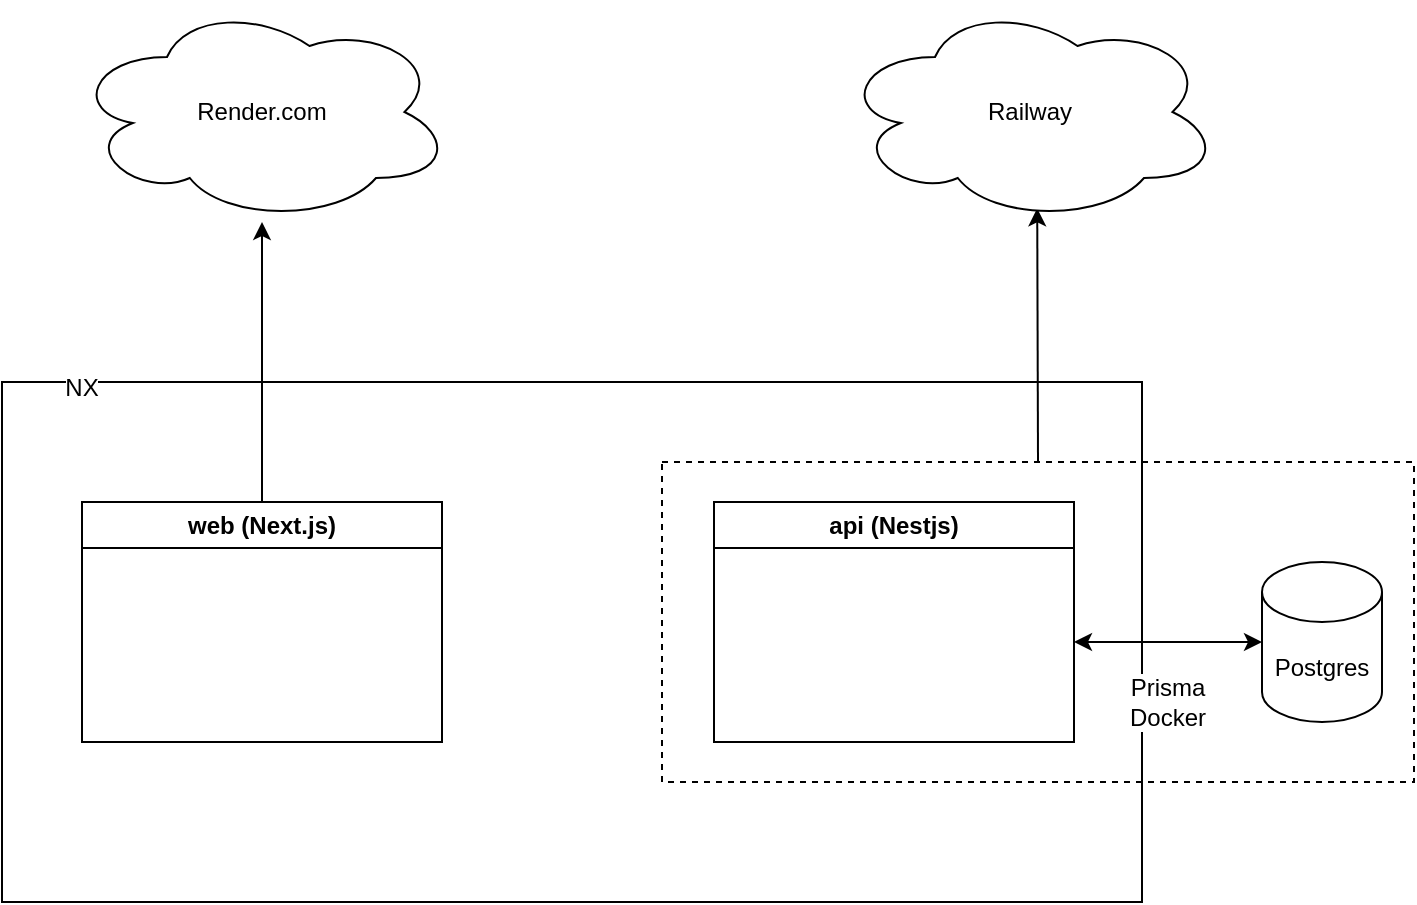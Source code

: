 <mxfile>
    <diagram id="T6wRg1R_UVVfDn9gkbCJ" name="ページ1">
        <mxGraphModel dx="1023" dy="725" grid="1" gridSize="10" guides="1" tooltips="1" connect="1" arrows="1" fold="1" page="1" pageScale="1" pageWidth="827" pageHeight="1169" background="none" math="0" shadow="0">
            <root>
                <mxCell id="0"/>
                <mxCell id="1" parent="0"/>
                <mxCell id="17" value="" style="whiteSpace=wrap;html=1;fillColor=none;dashed=1;" vertex="1" parent="1">
                    <mxGeometry x="400" y="330" width="376" height="160" as="geometry"/>
                </mxCell>
                <mxCell id="19" value="" style="whiteSpace=wrap;html=1;fillColor=none;" vertex="1" parent="1">
                    <mxGeometry x="70" y="290" width="570" height="260" as="geometry"/>
                </mxCell>
                <mxCell id="21" style="edgeStyle=none;html=1;exitX=0.5;exitY=0;exitDx=0;exitDy=0;" edge="1" parent="1" source="8" target="12">
                    <mxGeometry relative="1" as="geometry"/>
                </mxCell>
                <mxCell id="8" value="web (Next.js)" style="swimlane;whiteSpace=wrap;html=1;" vertex="1" parent="1">
                    <mxGeometry x="110" y="350" width="180" height="120" as="geometry">
                        <mxRectangle x="120" y="240" width="120" height="30" as="alternateBounds"/>
                    </mxGeometry>
                </mxCell>
                <mxCell id="12" value="Render.com" style="ellipse;shape=cloud;whiteSpace=wrap;html=1;" vertex="1" parent="1">
                    <mxGeometry x="105" y="100" width="190" height="110" as="geometry"/>
                </mxCell>
                <mxCell id="13" value="Postgres" style="shape=cylinder3;whiteSpace=wrap;html=1;boundedLbl=1;backgroundOutline=1;size=15;" vertex="1" parent="1">
                    <mxGeometry x="700" y="380" width="60" height="80" as="geometry"/>
                </mxCell>
                <mxCell id="14" value="api (Nestjs)" style="swimlane;whiteSpace=wrap;html=1;" vertex="1" parent="1">
                    <mxGeometry x="426" y="350" width="180" height="120" as="geometry">
                        <mxRectangle x="120" y="240" width="120" height="30" as="alternateBounds"/>
                    </mxGeometry>
                </mxCell>
                <mxCell id="15" value="" style="endArrow=classic;startArrow=classic;html=1;entryX=0;entryY=0.5;entryDx=0;entryDy=0;entryPerimeter=0;" edge="1" parent="1" target="13">
                    <mxGeometry width="50" height="50" relative="1" as="geometry">
                        <mxPoint x="606" y="420" as="sourcePoint"/>
                        <mxPoint x="716" y="480" as="targetPoint"/>
                    </mxGeometry>
                </mxCell>
                <mxCell id="22" style="edgeStyle=none;html=1;exitX=0.5;exitY=0;exitDx=0;exitDy=0;entryX=0.519;entryY=0.938;entryDx=0;entryDy=0;entryPerimeter=0;" edge="1" parent="1" source="17" target="18">
                    <mxGeometry relative="1" as="geometry"/>
                </mxCell>
                <mxCell id="18" value="Railway" style="ellipse;shape=cloud;whiteSpace=wrap;html=1;" vertex="1" parent="1">
                    <mxGeometry x="489" y="100" width="190" height="110" as="geometry"/>
                </mxCell>
                <mxCell id="23" value="NX" style="text;html=1;strokeColor=none;fillColor=none;align=center;verticalAlign=middle;whiteSpace=wrap;rounded=0;dashed=1;labelBackgroundColor=default;spacingLeft=0;" vertex="1" parent="1">
                    <mxGeometry x="80" y="278" width="60" height="30" as="geometry"/>
                </mxCell>
                <mxCell id="24" value="&lt;span style=&quot;&quot;&gt;Prisma&lt;/span&gt;&lt;br&gt;&lt;span style=&quot;&quot;&gt;Docker&lt;/span&gt;" style="text;html=1;strokeColor=none;fillColor=none;align=center;verticalAlign=middle;whiteSpace=wrap;rounded=0;dashed=1;spacing=0;labelPosition=center;verticalLabelPosition=middle;labelBackgroundColor=default;" vertex="1" parent="1">
                    <mxGeometry x="620" y="430" width="66" height="40" as="geometry"/>
                </mxCell>
            </root>
        </mxGraphModel>
    </diagram>
</mxfile>